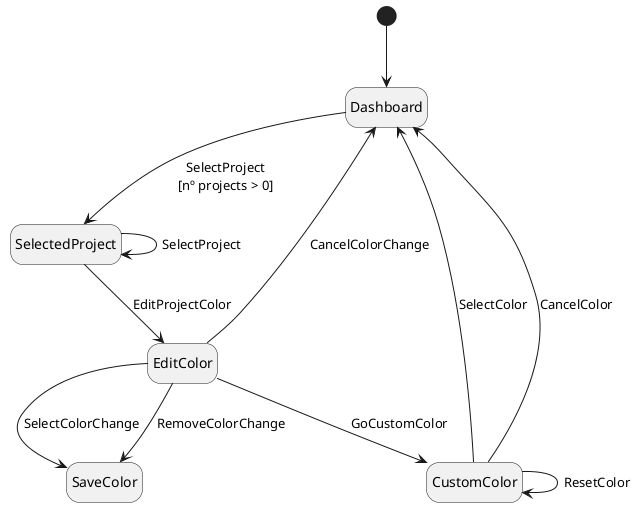 @startuml
hide empty description

[*] -d-> Dashboard

Dashboard --> SelectedProject : SelectProject\n[nº projects > 0]

SelectedProject --> SelectedProject : SelectProject
SelectedProject --> EditColor : EditProjectColor

EditColor --> Dashboard : CancelColorChange
EditColor --> SaveColor : SelectColorChange
EditColor --> SaveColor : RemoveColorChange
EditColor --> CustomColor : GoCustomColor

CustomColor --> Dashboard : SelectColor
CustomColor --> Dashboard : CancelColor
CustomColor --> CustomColor : ResetColor
@enduml
